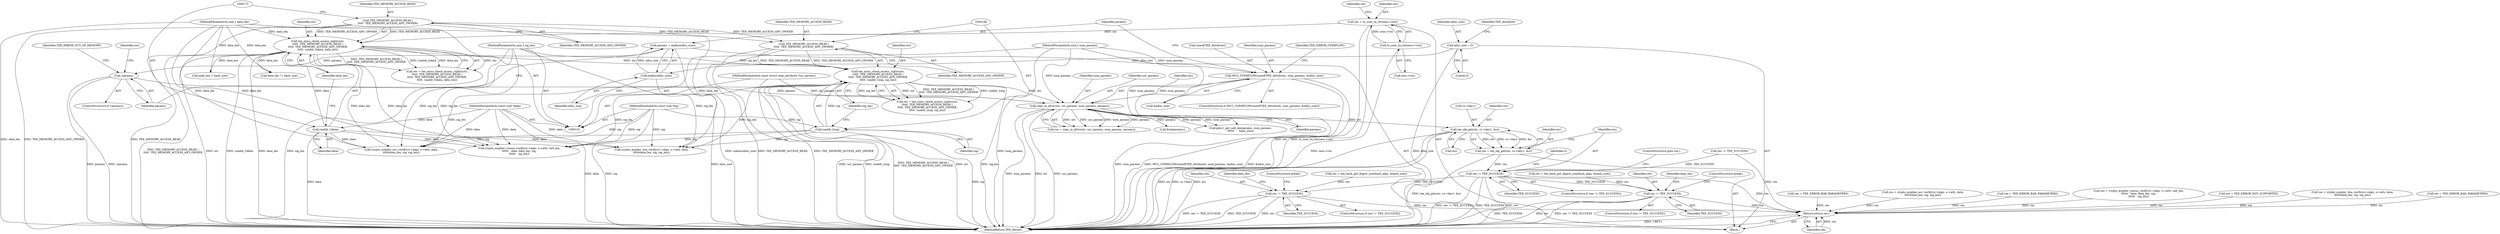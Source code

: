 digraph "0_optee_os_70697bf3c5dc3d201341b01a1a8e5bc6d2fb48f8_0@pointer" {
"1000234" [label="(Call,tee_obj_get(utc, cs->key1, &o))"];
"1000222" [label="(Call,copy_in_attrs(utc, usr_params, num_params, params))"];
"1000183" [label="(Call,tee_mmu_check_access_rights(utc,\n\t\t\t\t\t  TEE_MEMORY_ACCESS_READ |\n\t\t\t\t\t  TEE_MEMORY_ACCESS_ANY_OWNER,\n\t\t\t\t\t  (uaddr_t)sig, sig_len))"];
"1000166" [label="(Call,tee_mmu_check_access_rights(utc,\n\t\t\t\t\t  TEE_MEMORY_ACCESS_READ |\n\t\t\t\t\t  TEE_MEMORY_ACCESS_ANY_OWNER,\n\t\t\t\t\t  (uaddr_t)data, data_len))"];
"1000136" [label="(Call,utc = to_user_ta_ctx(sess->ctx))"];
"1000138" [label="(Call,to_user_ta_ctx(sess->ctx))"];
"1000168" [label="(Call,TEE_MEMORY_ACCESS_READ |\n\t\t\t\t\t  TEE_MEMORY_ACCESS_ANY_OWNER)"];
"1000171" [label="(Call,(uaddr_t)data)"];
"1000105" [label="(MethodParameterIn,const void *data)"];
"1000106" [label="(MethodParameterIn,size_t data_len)"];
"1000185" [label="(Call,TEE_MEMORY_ACCESS_READ |\n\t\t\t\t\t  TEE_MEMORY_ACCESS_ANY_OWNER)"];
"1000188" [label="(Call,(uaddr_t)sig)"];
"1000107" [label="(MethodParameterIn,const void *sig)"];
"1000108" [label="(MethodParameterIn,size_t sig_len)"];
"1000103" [label="(MethodParameterIn,const struct utee_attribute *usr_params)"];
"1000203" [label="(Call,MUL_OVERFLOW(sizeof(TEE_Attribute), num_params, &alloc_size))"];
"1000104" [label="(MethodParameterIn,size_t num_params)"];
"1000216" [label="(Call,!params)"];
"1000211" [label="(Call,params = malloc(alloc_size))"];
"1000213" [label="(Call,malloc(alloc_size))"];
"1000199" [label="(Call,alloc_size = 0)"];
"1000232" [label="(Call,res = tee_obj_get(utc, cs->key1, &o))"];
"1000242" [label="(Call,res != TEE_SUCCESS)"];
"1000288" [label="(Call,res != TEE_SUCCESS)"];
"1000385" [label="(Return,return res;)"];
"1000336" [label="(Call,res != TEE_SUCCESS)"];
"1000345" [label="(Call,res = TEE_ERROR_BAD_PARAMETERS)"];
"1000204" [label="(Call,sizeof(TEE_Attribute))"];
"1000104" [label="(MethodParameterIn,size_t num_params)"];
"1000225" [label="(Identifier,num_params)"];
"1000364" [label="(Call,res = crypto_acipher_ecc_verify(cs->algo, o->attr, data,\n\t\t\t\t\t\tdata_len, sig, sig_len))"];
"1000281" [label="(Call,res = tee_hash_get_digest_size(hash_algo, &hash_size))"];
"1000234" [label="(Call,tee_obj_get(utc, cs->key1, &o))"];
"1000103" [label="(MethodParameterIn,const struct utee_attribute *usr_params)"];
"1000105" [label="(MethodParameterIn,const void *data)"];
"1000251" [label="(Identifier,o)"];
"1000351" [label="(Call,crypto_acipher_dsa_verify(cs->algo, o->attr, data,\n\t\t\t\t\t\tdata_len, sig, sig_len))"];
"1000219" [label="(Identifier,TEE_ERROR_OUT_OF_MEMORY)"];
"1000242" [label="(Call,res != TEE_SUCCESS)"];
"1000215" [label="(ControlStructure,if (!params))"];
"1000137" [label="(Identifier,utc)"];
"1000212" [label="(Identifier,params)"];
"1000188" [label="(Call,(uaddr_t)sig)"];
"1000181" [label="(Call,res = tee_mmu_check_access_rights(utc,\n\t\t\t\t\t  TEE_MEMORY_ACCESS_READ |\n\t\t\t\t\t  TEE_MEMORY_ACCESS_ANY_OWNER,\n\t\t\t\t\t  (uaddr_t)sig, sig_len))"];
"1000226" [label="(Identifier,params)"];
"1000224" [label="(Identifier,usr_params)"];
"1000387" [label="(MethodReturn,TEE_Result)"];
"1000243" [label="(Identifier,res)"];
"1000309" [label="(Call,crypto_acipher_rsassa_verify(cs->algo, o->attr, salt_len,\n\t\t\t\t\t\t   data, data_len, sig,\n\t\t\t\t\t\t   sig_len))"];
"1000207" [label="(Call,&alloc_size)"];
"1000222" [label="(Call,copy_in_attrs(utc, usr_params, num_params, params))"];
"1000289" [label="(Identifier,res)"];
"1000342" [label="(Identifier,data_len)"];
"1000216" [label="(Call,!params)"];
"1000107" [label="(MethodParameterIn,const void *sig)"];
"1000239" [label="(Call,&o)"];
"1000106" [label="(MethodParameterIn,size_t data_len)"];
"1000168" [label="(Call,TEE_MEMORY_ACCESS_READ |\n\t\t\t\t\t  TEE_MEMORY_ACCESS_ANY_OWNER)"];
"1000220" [label="(Call,res = copy_in_attrs(utc, usr_params, num_params, params))"];
"1000139" [label="(Call,sess->ctx)"];
"1000338" [label="(Identifier,TEE_SUCCESS)"];
"1000108" [label="(MethodParameterIn,size_t sig_len)"];
"1000203" [label="(Call,MUL_OVERFLOW(sizeof(TEE_Attribute), num_params, &alloc_size))"];
"1000297" [label="(Call,res = TEE_ERROR_BAD_PARAMETERS)"];
"1000191" [label="(Identifier,sig_len)"];
"1000383" [label="(Call,free(params))"];
"1000206" [label="(Identifier,num_params)"];
"1000236" [label="(Call,cs->key1)"];
"1000228" [label="(Call,res != TEE_SUCCESS)"];
"1000187" [label="(Identifier,TEE_MEMORY_ACCESS_ANY_OWNER)"];
"1000233" [label="(Identifier,res)"];
"1000294" [label="(Identifier,data_len)"];
"1000232" [label="(Call,res = tee_obj_get(utc, cs->key1, &o))"];
"1000335" [label="(ControlStructure,if (res != TEE_SUCCESS))"];
"1000164" [label="(Call,res = tee_mmu_check_access_rights(utc,\n\t\t\t\t\t  TEE_MEMORY_ACCESS_READ |\n\t\t\t\t\t  TEE_MEMORY_ACCESS_ANY_OWNER,\n\t\t\t\t\t  (uaddr_t)data, data_len))"];
"1000221" [label="(Identifier,res)"];
"1000245" [label="(ControlStructure,goto out;)"];
"1000171" [label="(Call,(uaddr_t)data)"];
"1000235" [label="(Identifier,utc)"];
"1000200" [label="(Identifier,alloc_size)"];
"1000214" [label="(Identifier,alloc_size)"];
"1000136" [label="(Call,utc = to_user_ta_ctx(sess->ctx))"];
"1000307" [label="(Call,res = crypto_acipher_rsassa_verify(cs->algo, o->attr, salt_len,\n\t\t\t\t\t\t   data, data_len, sig,\n\t\t\t\t\t\t   sig_len))"];
"1000184" [label="(Identifier,utc)"];
"1000244" [label="(Identifier,TEE_SUCCESS)"];
"1000166" [label="(Call,tee_mmu_check_access_rights(utc,\n\t\t\t\t\t  TEE_MEMORY_ACCESS_READ |\n\t\t\t\t\t  TEE_MEMORY_ACCESS_ANY_OWNER,\n\t\t\t\t\t  (uaddr_t)data, data_len))"];
"1000341" [label="(Call,data_len > hash_size)"];
"1000143" [label="(Identifier,res)"];
"1000339" [label="(ControlStructure,break;)"];
"1000170" [label="(Identifier,TEE_MEMORY_ACCESS_ANY_OWNER)"];
"1000293" [label="(Call,data_len != hash_size)"];
"1000186" [label="(Identifier,TEE_MEMORY_ACCESS_READ)"];
"1000190" [label="(Identifier,sig)"];
"1000379" [label="(Call,res = TEE_ERROR_NOT_SUPPORTED)"];
"1000138" [label="(Call,to_user_ta_ctx(sess->ctx))"];
"1000241" [label="(ControlStructure,if (res != TEE_SUCCESS))"];
"1000223" [label="(Identifier,utc)"];
"1000349" [label="(Call,res = crypto_acipher_dsa_verify(cs->algo, o->attr, data,\n\t\t\t\t\t\tdata_len, sig, sig_len))"];
"1000185" [label="(Call,TEE_MEMORY_ACCESS_READ |\n\t\t\t\t\t  TEE_MEMORY_ACCESS_ANY_OWNER)"];
"1000211" [label="(Call,params = malloc(alloc_size))"];
"1000183" [label="(Call,tee_mmu_check_access_rights(utc,\n\t\t\t\t\t  TEE_MEMORY_ACCESS_READ |\n\t\t\t\t\t  TEE_MEMORY_ACCESS_ANY_OWNER,\n\t\t\t\t\t  (uaddr_t)sig, sig_len))"];
"1000329" [label="(Call,res = tee_hash_get_digest_size(hash_algo, &hash_size))"];
"1000290" [label="(Identifier,TEE_SUCCESS)"];
"1000336" [label="(Call,res != TEE_SUCCESS)"];
"1000201" [label="(Literal,0)"];
"1000291" [label="(ControlStructure,break;)"];
"1000303" [label="(Call,pkcs1_get_salt_len(params, num_params,\n\t\t\t\t\t\t      hash_size))"];
"1000202" [label="(ControlStructure,if (MUL_OVERFLOW(sizeof(TEE_Attribute), num_params, &alloc_size)))"];
"1000169" [label="(Identifier,TEE_MEMORY_ACCESS_READ)"];
"1000199" [label="(Call,alloc_size = 0)"];
"1000205" [label="(Identifier,TEE_Attribute)"];
"1000386" [label="(Identifier,res)"];
"1000174" [label="(Identifier,data_len)"];
"1000337" [label="(Identifier,res)"];
"1000210" [label="(Identifier,TEE_ERROR_OVERFLOW)"];
"1000217" [label="(Identifier,params)"];
"1000109" [label="(Block,)"];
"1000213" [label="(Call,malloc(alloc_size))"];
"1000366" [label="(Call,crypto_acipher_ecc_verify(cs->algo, o->attr, data,\n\t\t\t\t\t\tdata_len, sig, sig_len))"];
"1000257" [label="(Call,res = TEE_ERROR_BAD_PARAMETERS)"];
"1000385" [label="(Return,return res;)"];
"1000173" [label="(Identifier,data)"];
"1000287" [label="(ControlStructure,if (res != TEE_SUCCESS))"];
"1000167" [label="(Identifier,utc)"];
"1000288" [label="(Call,res != TEE_SUCCESS)"];
"1000234" -> "1000232"  [label="AST: "];
"1000234" -> "1000239"  [label="CFG: "];
"1000235" -> "1000234"  [label="AST: "];
"1000236" -> "1000234"  [label="AST: "];
"1000239" -> "1000234"  [label="AST: "];
"1000232" -> "1000234"  [label="CFG: "];
"1000234" -> "1000387"  [label="DDG: cs->key1"];
"1000234" -> "1000387"  [label="DDG: &o"];
"1000234" -> "1000387"  [label="DDG: utc"];
"1000234" -> "1000232"  [label="DDG: utc"];
"1000234" -> "1000232"  [label="DDG: cs->key1"];
"1000234" -> "1000232"  [label="DDG: &o"];
"1000222" -> "1000234"  [label="DDG: utc"];
"1000222" -> "1000220"  [label="AST: "];
"1000222" -> "1000226"  [label="CFG: "];
"1000223" -> "1000222"  [label="AST: "];
"1000224" -> "1000222"  [label="AST: "];
"1000225" -> "1000222"  [label="AST: "];
"1000226" -> "1000222"  [label="AST: "];
"1000220" -> "1000222"  [label="CFG: "];
"1000222" -> "1000387"  [label="DDG: num_params"];
"1000222" -> "1000387"  [label="DDG: utc"];
"1000222" -> "1000387"  [label="DDG: usr_params"];
"1000222" -> "1000220"  [label="DDG: utc"];
"1000222" -> "1000220"  [label="DDG: usr_params"];
"1000222" -> "1000220"  [label="DDG: num_params"];
"1000222" -> "1000220"  [label="DDG: params"];
"1000183" -> "1000222"  [label="DDG: utc"];
"1000103" -> "1000222"  [label="DDG: usr_params"];
"1000203" -> "1000222"  [label="DDG: num_params"];
"1000104" -> "1000222"  [label="DDG: num_params"];
"1000216" -> "1000222"  [label="DDG: params"];
"1000222" -> "1000303"  [label="DDG: params"];
"1000222" -> "1000303"  [label="DDG: num_params"];
"1000222" -> "1000383"  [label="DDG: params"];
"1000183" -> "1000181"  [label="AST: "];
"1000183" -> "1000191"  [label="CFG: "];
"1000184" -> "1000183"  [label="AST: "];
"1000185" -> "1000183"  [label="AST: "];
"1000188" -> "1000183"  [label="AST: "];
"1000191" -> "1000183"  [label="AST: "];
"1000181" -> "1000183"  [label="CFG: "];
"1000183" -> "1000387"  [label="DDG: (uaddr_t)sig"];
"1000183" -> "1000387"  [label="DDG: TEE_MEMORY_ACCESS_READ |\n\t\t\t\t\t  TEE_MEMORY_ACCESS_ANY_OWNER"];
"1000183" -> "1000387"  [label="DDG: utc"];
"1000183" -> "1000387"  [label="DDG: sig_len"];
"1000183" -> "1000181"  [label="DDG: utc"];
"1000183" -> "1000181"  [label="DDG: TEE_MEMORY_ACCESS_READ |\n\t\t\t\t\t  TEE_MEMORY_ACCESS_ANY_OWNER"];
"1000183" -> "1000181"  [label="DDG: (uaddr_t)sig"];
"1000183" -> "1000181"  [label="DDG: sig_len"];
"1000166" -> "1000183"  [label="DDG: utc"];
"1000185" -> "1000183"  [label="DDG: TEE_MEMORY_ACCESS_READ"];
"1000185" -> "1000183"  [label="DDG: TEE_MEMORY_ACCESS_ANY_OWNER"];
"1000188" -> "1000183"  [label="DDG: sig"];
"1000108" -> "1000183"  [label="DDG: sig_len"];
"1000183" -> "1000309"  [label="DDG: sig_len"];
"1000183" -> "1000351"  [label="DDG: sig_len"];
"1000183" -> "1000366"  [label="DDG: sig_len"];
"1000166" -> "1000164"  [label="AST: "];
"1000166" -> "1000174"  [label="CFG: "];
"1000167" -> "1000166"  [label="AST: "];
"1000168" -> "1000166"  [label="AST: "];
"1000171" -> "1000166"  [label="AST: "];
"1000174" -> "1000166"  [label="AST: "];
"1000164" -> "1000166"  [label="CFG: "];
"1000166" -> "1000387"  [label="DDG: TEE_MEMORY_ACCESS_READ |\n\t\t\t\t\t  TEE_MEMORY_ACCESS_ANY_OWNER"];
"1000166" -> "1000387"  [label="DDG: utc"];
"1000166" -> "1000387"  [label="DDG: (uaddr_t)data"];
"1000166" -> "1000387"  [label="DDG: data_len"];
"1000166" -> "1000164"  [label="DDG: utc"];
"1000166" -> "1000164"  [label="DDG: TEE_MEMORY_ACCESS_READ |\n\t\t\t\t\t  TEE_MEMORY_ACCESS_ANY_OWNER"];
"1000166" -> "1000164"  [label="DDG: (uaddr_t)data"];
"1000166" -> "1000164"  [label="DDG: data_len"];
"1000136" -> "1000166"  [label="DDG: utc"];
"1000168" -> "1000166"  [label="DDG: TEE_MEMORY_ACCESS_READ"];
"1000168" -> "1000166"  [label="DDG: TEE_MEMORY_ACCESS_ANY_OWNER"];
"1000171" -> "1000166"  [label="DDG: data"];
"1000106" -> "1000166"  [label="DDG: data_len"];
"1000166" -> "1000293"  [label="DDG: data_len"];
"1000166" -> "1000309"  [label="DDG: data_len"];
"1000166" -> "1000341"  [label="DDG: data_len"];
"1000166" -> "1000366"  [label="DDG: data_len"];
"1000136" -> "1000109"  [label="AST: "];
"1000136" -> "1000138"  [label="CFG: "];
"1000137" -> "1000136"  [label="AST: "];
"1000138" -> "1000136"  [label="AST: "];
"1000143" -> "1000136"  [label="CFG: "];
"1000136" -> "1000387"  [label="DDG: to_user_ta_ctx(sess->ctx)"];
"1000136" -> "1000387"  [label="DDG: utc"];
"1000138" -> "1000136"  [label="DDG: sess->ctx"];
"1000138" -> "1000139"  [label="CFG: "];
"1000139" -> "1000138"  [label="AST: "];
"1000138" -> "1000387"  [label="DDG: sess->ctx"];
"1000168" -> "1000170"  [label="CFG: "];
"1000169" -> "1000168"  [label="AST: "];
"1000170" -> "1000168"  [label="AST: "];
"1000172" -> "1000168"  [label="CFG: "];
"1000168" -> "1000387"  [label="DDG: TEE_MEMORY_ACCESS_READ"];
"1000168" -> "1000387"  [label="DDG: TEE_MEMORY_ACCESS_ANY_OWNER"];
"1000168" -> "1000185"  [label="DDG: TEE_MEMORY_ACCESS_READ"];
"1000168" -> "1000185"  [label="DDG: TEE_MEMORY_ACCESS_ANY_OWNER"];
"1000171" -> "1000173"  [label="CFG: "];
"1000172" -> "1000171"  [label="AST: "];
"1000173" -> "1000171"  [label="AST: "];
"1000174" -> "1000171"  [label="CFG: "];
"1000171" -> "1000387"  [label="DDG: data"];
"1000105" -> "1000171"  [label="DDG: data"];
"1000171" -> "1000309"  [label="DDG: data"];
"1000171" -> "1000351"  [label="DDG: data"];
"1000171" -> "1000366"  [label="DDG: data"];
"1000105" -> "1000101"  [label="AST: "];
"1000105" -> "1000387"  [label="DDG: data"];
"1000105" -> "1000309"  [label="DDG: data"];
"1000105" -> "1000351"  [label="DDG: data"];
"1000105" -> "1000366"  [label="DDG: data"];
"1000106" -> "1000101"  [label="AST: "];
"1000106" -> "1000387"  [label="DDG: data_len"];
"1000106" -> "1000293"  [label="DDG: data_len"];
"1000106" -> "1000309"  [label="DDG: data_len"];
"1000106" -> "1000341"  [label="DDG: data_len"];
"1000106" -> "1000351"  [label="DDG: data_len"];
"1000106" -> "1000366"  [label="DDG: data_len"];
"1000185" -> "1000187"  [label="CFG: "];
"1000186" -> "1000185"  [label="AST: "];
"1000187" -> "1000185"  [label="AST: "];
"1000189" -> "1000185"  [label="CFG: "];
"1000185" -> "1000387"  [label="DDG: TEE_MEMORY_ACCESS_READ"];
"1000185" -> "1000387"  [label="DDG: TEE_MEMORY_ACCESS_ANY_OWNER"];
"1000188" -> "1000190"  [label="CFG: "];
"1000189" -> "1000188"  [label="AST: "];
"1000190" -> "1000188"  [label="AST: "];
"1000191" -> "1000188"  [label="CFG: "];
"1000188" -> "1000387"  [label="DDG: sig"];
"1000107" -> "1000188"  [label="DDG: sig"];
"1000188" -> "1000309"  [label="DDG: sig"];
"1000188" -> "1000351"  [label="DDG: sig"];
"1000188" -> "1000366"  [label="DDG: sig"];
"1000107" -> "1000101"  [label="AST: "];
"1000107" -> "1000387"  [label="DDG: sig"];
"1000107" -> "1000309"  [label="DDG: sig"];
"1000107" -> "1000351"  [label="DDG: sig"];
"1000107" -> "1000366"  [label="DDG: sig"];
"1000108" -> "1000101"  [label="AST: "];
"1000108" -> "1000387"  [label="DDG: sig_len"];
"1000108" -> "1000309"  [label="DDG: sig_len"];
"1000108" -> "1000351"  [label="DDG: sig_len"];
"1000108" -> "1000366"  [label="DDG: sig_len"];
"1000103" -> "1000101"  [label="AST: "];
"1000103" -> "1000387"  [label="DDG: usr_params"];
"1000203" -> "1000202"  [label="AST: "];
"1000203" -> "1000207"  [label="CFG: "];
"1000204" -> "1000203"  [label="AST: "];
"1000206" -> "1000203"  [label="AST: "];
"1000207" -> "1000203"  [label="AST: "];
"1000210" -> "1000203"  [label="CFG: "];
"1000212" -> "1000203"  [label="CFG: "];
"1000203" -> "1000387"  [label="DDG: num_params"];
"1000203" -> "1000387"  [label="DDG: MUL_OVERFLOW(sizeof(TEE_Attribute), num_params, &alloc_size)"];
"1000203" -> "1000387"  [label="DDG: &alloc_size"];
"1000104" -> "1000203"  [label="DDG: num_params"];
"1000104" -> "1000101"  [label="AST: "];
"1000104" -> "1000387"  [label="DDG: num_params"];
"1000104" -> "1000303"  [label="DDG: num_params"];
"1000216" -> "1000215"  [label="AST: "];
"1000216" -> "1000217"  [label="CFG: "];
"1000217" -> "1000216"  [label="AST: "];
"1000219" -> "1000216"  [label="CFG: "];
"1000221" -> "1000216"  [label="CFG: "];
"1000216" -> "1000387"  [label="DDG: !params"];
"1000216" -> "1000387"  [label="DDG: params"];
"1000211" -> "1000216"  [label="DDG: params"];
"1000211" -> "1000109"  [label="AST: "];
"1000211" -> "1000213"  [label="CFG: "];
"1000212" -> "1000211"  [label="AST: "];
"1000213" -> "1000211"  [label="AST: "];
"1000217" -> "1000211"  [label="CFG: "];
"1000211" -> "1000387"  [label="DDG: malloc(alloc_size)"];
"1000213" -> "1000211"  [label="DDG: alloc_size"];
"1000213" -> "1000214"  [label="CFG: "];
"1000214" -> "1000213"  [label="AST: "];
"1000213" -> "1000387"  [label="DDG: alloc_size"];
"1000199" -> "1000213"  [label="DDG: alloc_size"];
"1000199" -> "1000109"  [label="AST: "];
"1000199" -> "1000201"  [label="CFG: "];
"1000200" -> "1000199"  [label="AST: "];
"1000201" -> "1000199"  [label="AST: "];
"1000205" -> "1000199"  [label="CFG: "];
"1000199" -> "1000387"  [label="DDG: alloc_size"];
"1000232" -> "1000109"  [label="AST: "];
"1000233" -> "1000232"  [label="AST: "];
"1000243" -> "1000232"  [label="CFG: "];
"1000232" -> "1000387"  [label="DDG: tee_obj_get(utc, cs->key1, &o)"];
"1000232" -> "1000242"  [label="DDG: res"];
"1000242" -> "1000241"  [label="AST: "];
"1000242" -> "1000244"  [label="CFG: "];
"1000243" -> "1000242"  [label="AST: "];
"1000244" -> "1000242"  [label="AST: "];
"1000245" -> "1000242"  [label="CFG: "];
"1000251" -> "1000242"  [label="CFG: "];
"1000242" -> "1000387"  [label="DDG: res != TEE_SUCCESS"];
"1000242" -> "1000387"  [label="DDG: TEE_SUCCESS"];
"1000242" -> "1000387"  [label="DDG: res"];
"1000228" -> "1000242"  [label="DDG: TEE_SUCCESS"];
"1000242" -> "1000288"  [label="DDG: TEE_SUCCESS"];
"1000242" -> "1000336"  [label="DDG: TEE_SUCCESS"];
"1000242" -> "1000385"  [label="DDG: res"];
"1000288" -> "1000287"  [label="AST: "];
"1000288" -> "1000290"  [label="CFG: "];
"1000289" -> "1000288"  [label="AST: "];
"1000290" -> "1000288"  [label="AST: "];
"1000291" -> "1000288"  [label="CFG: "];
"1000294" -> "1000288"  [label="CFG: "];
"1000288" -> "1000387"  [label="DDG: TEE_SUCCESS"];
"1000288" -> "1000387"  [label="DDG: res"];
"1000288" -> "1000387"  [label="DDG: res != TEE_SUCCESS"];
"1000281" -> "1000288"  [label="DDG: res"];
"1000288" -> "1000385"  [label="DDG: res"];
"1000385" -> "1000109"  [label="AST: "];
"1000385" -> "1000386"  [label="CFG: "];
"1000386" -> "1000385"  [label="AST: "];
"1000387" -> "1000385"  [label="CFG: "];
"1000385" -> "1000387"  [label="DDG: <RET>"];
"1000386" -> "1000385"  [label="DDG: res"];
"1000364" -> "1000385"  [label="DDG: res"];
"1000297" -> "1000385"  [label="DDG: res"];
"1000257" -> "1000385"  [label="DDG: res"];
"1000349" -> "1000385"  [label="DDG: res"];
"1000345" -> "1000385"  [label="DDG: res"];
"1000307" -> "1000385"  [label="DDG: res"];
"1000336" -> "1000385"  [label="DDG: res"];
"1000228" -> "1000385"  [label="DDG: res"];
"1000379" -> "1000385"  [label="DDG: res"];
"1000336" -> "1000335"  [label="AST: "];
"1000336" -> "1000338"  [label="CFG: "];
"1000337" -> "1000336"  [label="AST: "];
"1000338" -> "1000336"  [label="AST: "];
"1000339" -> "1000336"  [label="CFG: "];
"1000342" -> "1000336"  [label="CFG: "];
"1000336" -> "1000387"  [label="DDG: res != TEE_SUCCESS"];
"1000336" -> "1000387"  [label="DDG: TEE_SUCCESS"];
"1000336" -> "1000387"  [label="DDG: res"];
"1000329" -> "1000336"  [label="DDG: res"];
}
